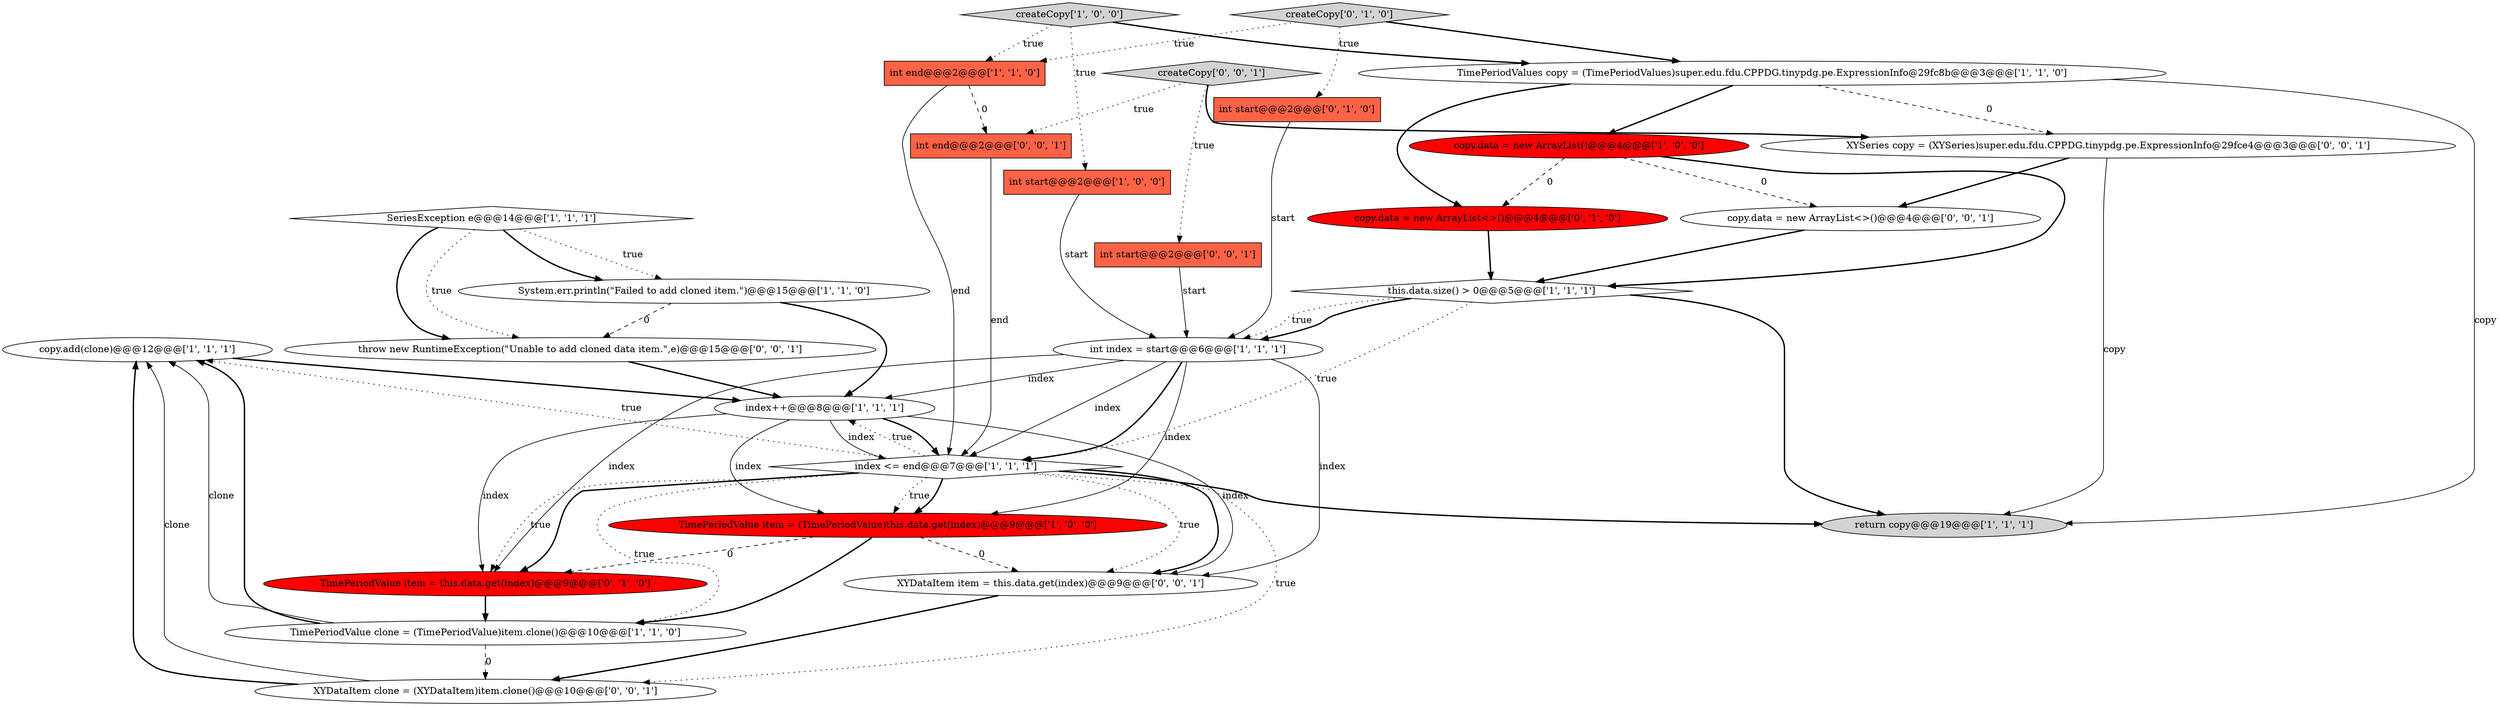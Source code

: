 digraph {
9 [style = filled, label = "copy.add(clone)@@@12@@@['1', '1', '1']", fillcolor = white, shape = ellipse image = "AAA0AAABBB1BBB"];
24 [style = filled, label = "copy.data = new ArrayList<>()@@@4@@@['0', '0', '1']", fillcolor = white, shape = ellipse image = "AAA0AAABBB3BBB"];
0 [style = filled, label = "this.data.size() > 0@@@5@@@['1', '1', '1']", fillcolor = white, shape = diamond image = "AAA0AAABBB1BBB"];
5 [style = filled, label = "TimePeriodValue clone = (TimePeriodValue)item.clone()@@@10@@@['1', '1', '0']", fillcolor = white, shape = ellipse image = "AAA0AAABBB1BBB"];
7 [style = filled, label = "SeriesException e@@@14@@@['1', '1', '1']", fillcolor = white, shape = diamond image = "AAA0AAABBB1BBB"];
19 [style = filled, label = "createCopy['0', '0', '1']", fillcolor = lightgray, shape = diamond image = "AAA0AAABBB3BBB"];
25 [style = filled, label = "int end@@@2@@@['0', '0', '1']", fillcolor = tomato, shape = box image = "AAA0AAABBB3BBB"];
4 [style = filled, label = "int start@@@2@@@['1', '0', '0']", fillcolor = tomato, shape = box image = "AAA0AAABBB1BBB"];
3 [style = filled, label = "return copy@@@19@@@['1', '1', '1']", fillcolor = lightgray, shape = ellipse image = "AAA0AAABBB1BBB"];
2 [style = filled, label = "copy.data = new ArrayList()@@@4@@@['1', '0', '0']", fillcolor = red, shape = ellipse image = "AAA1AAABBB1BBB"];
23 [style = filled, label = "int start@@@2@@@['0', '0', '1']", fillcolor = tomato, shape = box image = "AAA0AAABBB3BBB"];
17 [style = filled, label = "createCopy['0', '1', '0']", fillcolor = lightgray, shape = diamond image = "AAA0AAABBB2BBB"];
14 [style = filled, label = "index <= end@@@7@@@['1', '1', '1']", fillcolor = white, shape = diamond image = "AAA0AAABBB1BBB"];
22 [style = filled, label = "XYDataItem item = this.data.get(index)@@@9@@@['0', '0', '1']", fillcolor = white, shape = ellipse image = "AAA0AAABBB3BBB"];
11 [style = filled, label = "int index = start@@@6@@@['1', '1', '1']", fillcolor = white, shape = ellipse image = "AAA0AAABBB1BBB"];
15 [style = filled, label = "int start@@@2@@@['0', '1', '0']", fillcolor = tomato, shape = box image = "AAA0AAABBB2BBB"];
20 [style = filled, label = "throw new RuntimeException(\"Unable to add cloned data item.\",e)@@@15@@@['0', '0', '1']", fillcolor = white, shape = ellipse image = "AAA0AAABBB3BBB"];
13 [style = filled, label = "TimePeriodValues copy = (TimePeriodValues)super.edu.fdu.CPPDG.tinypdg.pe.ExpressionInfo@29fc8b@@@3@@@['1', '1', '0']", fillcolor = white, shape = ellipse image = "AAA0AAABBB1BBB"];
8 [style = filled, label = "TimePeriodValue item = (TimePeriodValue)this.data.get(index)@@@9@@@['1', '0', '0']", fillcolor = red, shape = ellipse image = "AAA1AAABBB1BBB"];
21 [style = filled, label = "XYSeries copy = (XYSeries)super.edu.fdu.CPPDG.tinypdg.pe.ExpressionInfo@29fce4@@@3@@@['0', '0', '1']", fillcolor = white, shape = ellipse image = "AAA0AAABBB3BBB"];
12 [style = filled, label = "int end@@@2@@@['1', '1', '0']", fillcolor = tomato, shape = box image = "AAA0AAABBB1BBB"];
16 [style = filled, label = "copy.data = new ArrayList<>()@@@4@@@['0', '1', '0']", fillcolor = red, shape = ellipse image = "AAA1AAABBB2BBB"];
10 [style = filled, label = "System.err.println(\"Failed to add cloned item.\")@@@15@@@['1', '1', '0']", fillcolor = white, shape = ellipse image = "AAA0AAABBB1BBB"];
1 [style = filled, label = "createCopy['1', '0', '0']", fillcolor = lightgray, shape = diamond image = "AAA0AAABBB1BBB"];
6 [style = filled, label = "index++@@@8@@@['1', '1', '1']", fillcolor = white, shape = ellipse image = "AAA0AAABBB1BBB"];
26 [style = filled, label = "XYDataItem clone = (XYDataItem)item.clone()@@@10@@@['0', '0', '1']", fillcolor = white, shape = ellipse image = "AAA0AAABBB3BBB"];
18 [style = filled, label = "TimePeriodValue item = this.data.get(index)@@@9@@@['0', '1', '0']", fillcolor = red, shape = ellipse image = "AAA1AAABBB2BBB"];
0->3 [style = bold, label=""];
11->8 [style = solid, label="index"];
21->3 [style = solid, label="copy"];
14->3 [style = bold, label=""];
6->22 [style = solid, label="index"];
22->26 [style = bold, label=""];
16->0 [style = bold, label=""];
19->25 [style = dotted, label="true"];
7->10 [style = dotted, label="true"];
6->8 [style = solid, label="index"];
5->9 [style = bold, label=""];
11->14 [style = bold, label=""];
7->10 [style = bold, label=""];
5->26 [style = dashed, label="0"];
24->0 [style = bold, label=""];
14->26 [style = dotted, label="true"];
14->22 [style = bold, label=""];
11->18 [style = solid, label="index"];
0->11 [style = bold, label=""];
26->9 [style = bold, label=""];
14->22 [style = dotted, label="true"];
14->6 [style = dotted, label="true"];
19->23 [style = dotted, label="true"];
21->24 [style = bold, label=""];
25->14 [style = solid, label="end"];
1->4 [style = dotted, label="true"];
6->14 [style = solid, label="index"];
7->20 [style = bold, label=""];
26->9 [style = solid, label="clone"];
20->6 [style = bold, label=""];
15->11 [style = solid, label="start"];
10->6 [style = bold, label=""];
1->13 [style = bold, label=""];
13->16 [style = bold, label=""];
9->6 [style = bold, label=""];
7->20 [style = dotted, label="true"];
6->18 [style = solid, label="index"];
6->14 [style = bold, label=""];
11->6 [style = solid, label="index"];
8->22 [style = dashed, label="0"];
2->0 [style = bold, label=""];
14->5 [style = dotted, label="true"];
17->15 [style = dotted, label="true"];
12->25 [style = dashed, label="0"];
13->21 [style = dashed, label="0"];
8->5 [style = bold, label=""];
17->12 [style = dotted, label="true"];
4->11 [style = solid, label="start"];
23->11 [style = solid, label="start"];
18->5 [style = bold, label=""];
2->16 [style = dashed, label="0"];
1->12 [style = dotted, label="true"];
14->8 [style = dotted, label="true"];
13->3 [style = solid, label="copy"];
11->14 [style = solid, label="index"];
8->18 [style = dashed, label="0"];
14->18 [style = bold, label=""];
0->14 [style = dotted, label="true"];
14->8 [style = bold, label=""];
17->13 [style = bold, label=""];
19->21 [style = bold, label=""];
14->9 [style = dotted, label="true"];
10->20 [style = dashed, label="0"];
2->24 [style = dashed, label="0"];
0->11 [style = dotted, label="true"];
12->14 [style = solid, label="end"];
14->18 [style = dotted, label="true"];
5->9 [style = solid, label="clone"];
13->2 [style = bold, label=""];
11->22 [style = solid, label="index"];
}

